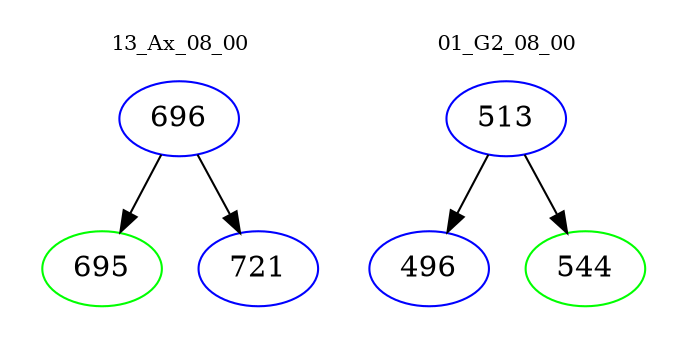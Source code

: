 digraph{
subgraph cluster_0 {
color = white
label = "13_Ax_08_00";
fontsize=10;
T0_696 [label="696", color="blue"]
T0_696 -> T0_695 [color="black"]
T0_695 [label="695", color="green"]
T0_696 -> T0_721 [color="black"]
T0_721 [label="721", color="blue"]
}
subgraph cluster_1 {
color = white
label = "01_G2_08_00";
fontsize=10;
T1_513 [label="513", color="blue"]
T1_513 -> T1_496 [color="black"]
T1_496 [label="496", color="blue"]
T1_513 -> T1_544 [color="black"]
T1_544 [label="544", color="green"]
}
}
